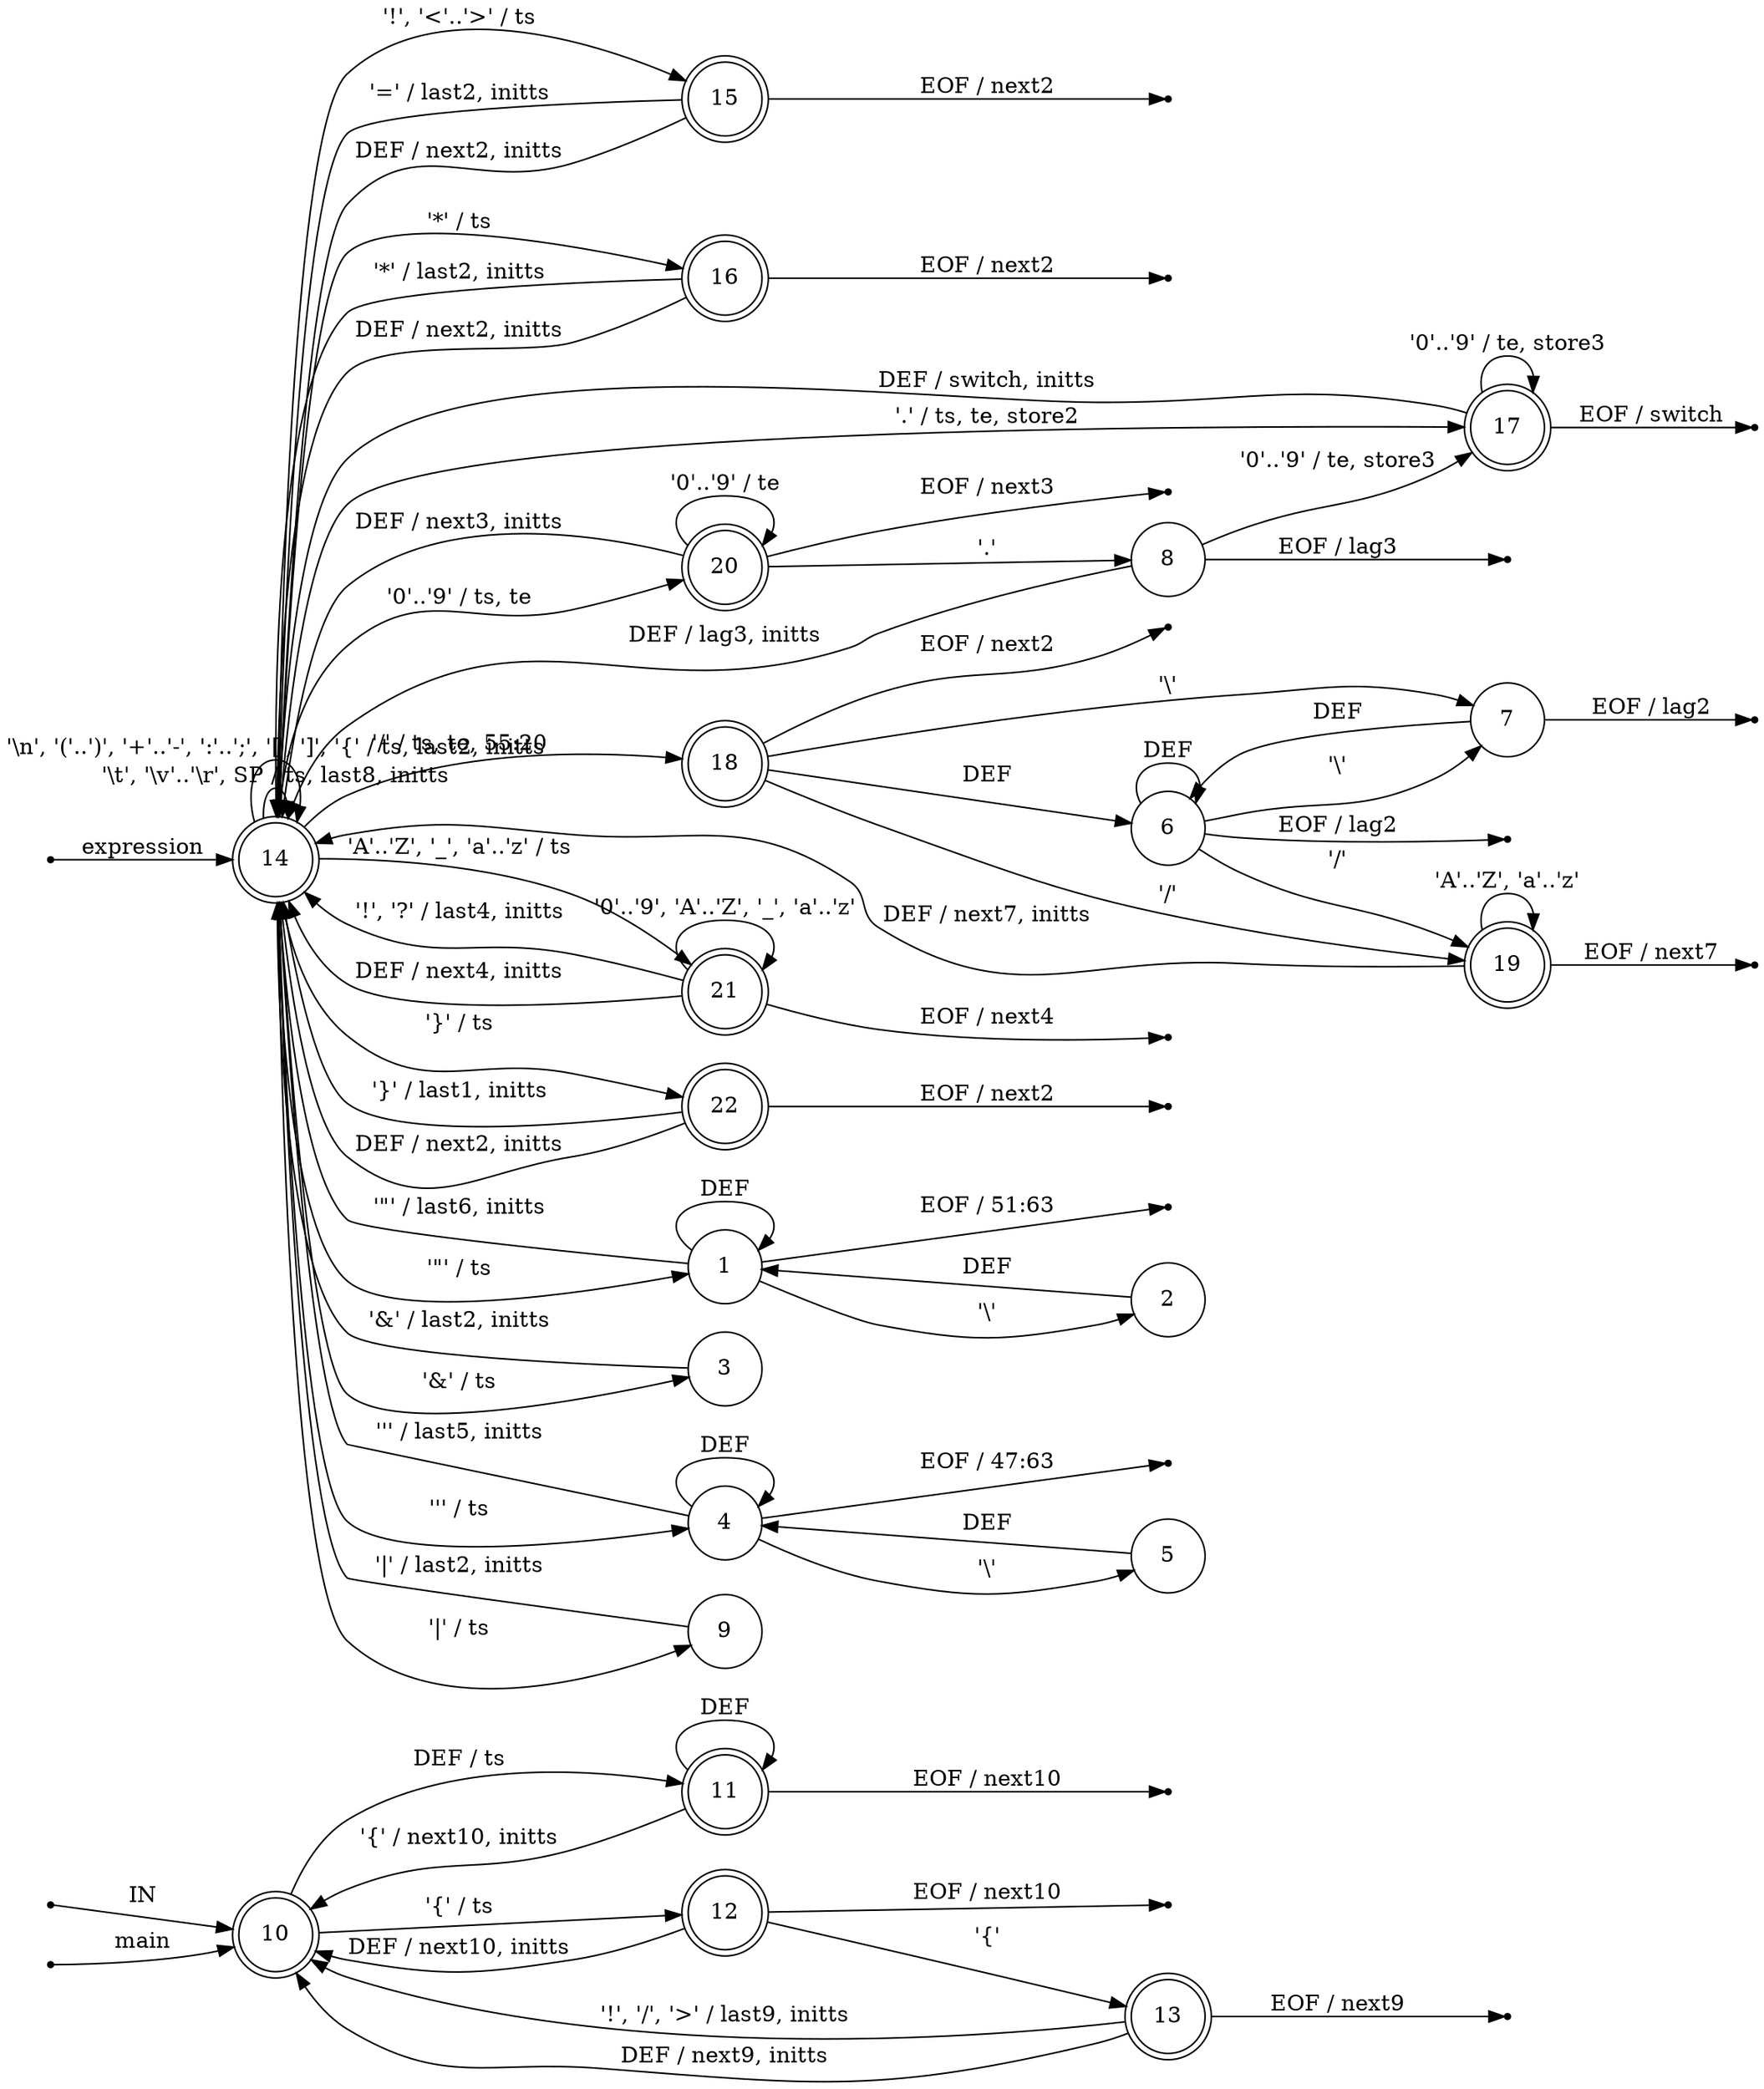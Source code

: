 digraph puffer_lexer {
	rankdir=LR;
	node [ shape = point ];
	ENTRY;
	en_14;
	en_10;
	eof_1;
	eof_4;
	eof_6;
	eof_7;
	eof_8;
	eof_11;
	eof_12;
	eof_13;
	eof_15;
	eof_16;
	eof_17;
	eof_18;
	eof_19;
	eof_20;
	eof_21;
	eof_22;
	node [ shape = circle, height = 0.2 ];
	node [ fixedsize = true, height = 0.65, shape = doublecircle ];
	10;
	11;
	12;
	13;
	14;
	15;
	16;
	17;
	18;
	19;
	20;
	21;
	22;
	node [ shape = circle ];
	1 -> 14 [ label = "'\"' / last6, initts" ];
	1 -> 2 [ label = "'\\'" ];
	1 -> 1 [ label = "DEF" ];
	2 -> 1 [ label = "DEF" ];
	3 -> 14 [ label = "'&' / last2, initts" ];
	4 -> 14 [ label = "''' / last5, initts" ];
	4 -> 5 [ label = "'\\'" ];
	4 -> 4 [ label = "DEF" ];
	5 -> 4 [ label = "DEF" ];
	6 -> 19 [ label = "'/'" ];
	6 -> 7 [ label = "'\\'" ];
	6 -> 6 [ label = "DEF" ];
	7 -> 6 [ label = "DEF" ];
	8 -> 17 [ label = "'0'..'9' / te, store3" ];
	8 -> 14 [ label = "DEF / lag3, initts" ];
	9 -> 14 [ label = "'|' / last2, initts" ];
	10 -> 12 [ label = "'{' / ts" ];
	10 -> 11 [ label = "DEF / ts" ];
	11 -> 10 [ label = "'{' / next10, initts" ];
	11 -> 11 [ label = "DEF" ];
	12 -> 13 [ label = "'{'" ];
	12 -> 10 [ label = "DEF / next10, initts" ];
	13 -> 10 [ label = "'!', '/', '>' / last9, initts" ];
	13 -> 10 [ label = "DEF / next9, initts" ];
	14 -> 14 [ label = "'\\t', '\\v'..'\\r', SP / ts, last8, initts" ];
	14 -> 14 [ label = "'\\n', '('..')', '+'..'-', ':'..';', '[', ']', '{' / ts, last2, initts" ];
	14 -> 15 [ label = "'!', '<'..'>' / ts" ];
	14 -> 1 [ label = "'\"' / ts" ];
	14 -> 3 [ label = "'&' / ts" ];
	14 -> 4 [ label = "''' / ts" ];
	14 -> 16 [ label = "'*' / ts" ];
	14 -> 17 [ label = "'.' / ts, te, store2" ];
	14 -> 18 [ label = "'/' / ts, te, 55:20" ];
	14 -> 20 [ label = "'0'..'9' / ts, te" ];
	14 -> 21 [ label = "'A'..'Z', '_', 'a'..'z' / ts" ];
	14 -> 9 [ label = "'|' / ts" ];
	14 -> 22 [ label = "'}' / ts" ];
	15 -> 14 [ label = "'=' / last2, initts" ];
	15 -> 14 [ label = "DEF / next2, initts" ];
	16 -> 14 [ label = "'*' / last2, initts" ];
	16 -> 14 [ label = "DEF / next2, initts" ];
	17 -> 17 [ label = "'0'..'9' / te, store3" ];
	17 -> 14 [ label = "DEF / switch, initts" ];
	18 -> 19 [ label = "'/'" ];
	18 -> 7 [ label = "'\\'" ];
	18 -> 6 [ label = "DEF" ];
	19 -> 19 [ label = "'A'..'Z', 'a'..'z'" ];
	19 -> 14 [ label = "DEF / next7, initts" ];
	20 -> 8 [ label = "'.'" ];
	20 -> 20 [ label = "'0'..'9' / te" ];
	20 -> 14 [ label = "DEF / next3, initts" ];
	21 -> 14 [ label = "'!', '?' / last4, initts" ];
	21 -> 21 [ label = "'0'..'9', 'A'..'Z', '_', 'a'..'z'" ];
	21 -> 14 [ label = "DEF / next4, initts" ];
	22 -> 14 [ label = "'}' / last1, initts" ];
	22 -> 14 [ label = "DEF / next2, initts" ];
	ENTRY -> 10 [ label = "IN" ];
	en_14 -> 14 [ label = "expression" ];
	en_10 -> 10 [ label = "main" ];
	1 -> eof_1 [ label = "EOF / 51:63" ];
	4 -> eof_4 [ label = "EOF / 47:63" ];
	6 -> eof_6 [ label = "EOF / lag2" ];
	7 -> eof_7 [ label = "EOF / lag2" ];
	8 -> eof_8 [ label = "EOF / lag3" ];
	11 -> eof_11 [ label = "EOF / next10" ];
	12 -> eof_12 [ label = "EOF / next10" ];
	13 -> eof_13 [ label = "EOF / next9" ];
	15 -> eof_15 [ label = "EOF / next2" ];
	16 -> eof_16 [ label = "EOF / next2" ];
	17 -> eof_17 [ label = "EOF / switch" ];
	18 -> eof_18 [ label = "EOF / next2" ];
	19 -> eof_19 [ label = "EOF / next7" ];
	20 -> eof_20 [ label = "EOF / next3" ];
	21 -> eof_21 [ label = "EOF / next4" ];
	22 -> eof_22 [ label = "EOF / next2" ];
}
